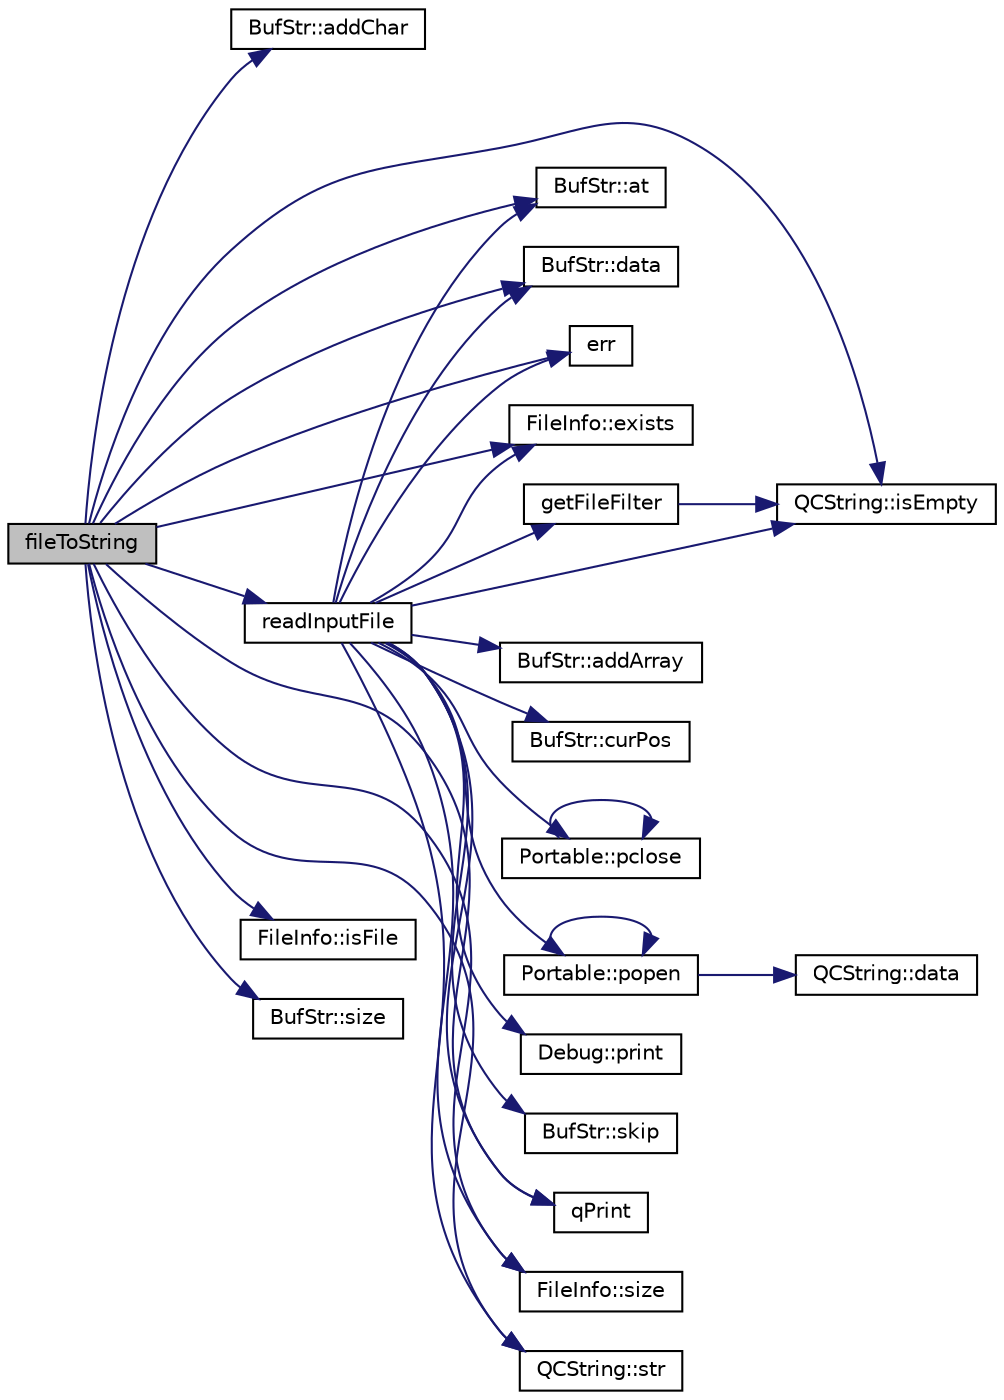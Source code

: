 digraph "fileToString"
{
 // LATEX_PDF_SIZE
  edge [fontname="Helvetica",fontsize="10",labelfontname="Helvetica",labelfontsize="10"];
  node [fontname="Helvetica",fontsize="10",shape=record];
  rankdir="LR";
  Node1 [label="fileToString",height=0.2,width=0.4,color="black", fillcolor="grey75", style="filled", fontcolor="black",tooltip=" "];
  Node1 -> Node2 [color="midnightblue",fontsize="10",style="solid"];
  Node2 [label="BufStr::addChar",height=0.2,width=0.4,color="black", fillcolor="white", style="filled",URL="$classBufStr.html#a36ec062edea86b33b794eeab37f32b1c",tooltip=" "];
  Node1 -> Node3 [color="midnightblue",fontsize="10",style="solid"];
  Node3 [label="BufStr::at",height=0.2,width=0.4,color="black", fillcolor="white", style="filled",URL="$classBufStr.html#a9e4d9a1bd1d8f92d3994aff224ebaaf8",tooltip=" "];
  Node1 -> Node4 [color="midnightblue",fontsize="10",style="solid"];
  Node4 [label="BufStr::data",height=0.2,width=0.4,color="black", fillcolor="white", style="filled",URL="$classBufStr.html#a38f1315046acdef23cab4dc53c6eda2b",tooltip=" "];
  Node1 -> Node5 [color="midnightblue",fontsize="10",style="solid"];
  Node5 [label="err",height=0.2,width=0.4,color="black", fillcolor="white", style="filled",URL="$message_8cpp.html#aede5746344fdce99647541101eaa7f06",tooltip=" "];
  Node1 -> Node6 [color="midnightblue",fontsize="10",style="solid"];
  Node6 [label="FileInfo::exists",height=0.2,width=0.4,color="black", fillcolor="white", style="filled",URL="$classFileInfo.html#a47d49db8cb8797153885c4d5b7b0911f",tooltip=" "];
  Node1 -> Node7 [color="midnightblue",fontsize="10",style="solid"];
  Node7 [label="QCString::isEmpty",height=0.2,width=0.4,color="black", fillcolor="white", style="filled",URL="$classQCString.html#a621c4090d69ad7d05ef8e5234376c3d8",tooltip=" "];
  Node1 -> Node8 [color="midnightblue",fontsize="10",style="solid"];
  Node8 [label="FileInfo::isFile",height=0.2,width=0.4,color="black", fillcolor="white", style="filled",URL="$classFileInfo.html#ab7840bb4fca4b3d9938c1b3f0e1352ef",tooltip=" "];
  Node1 -> Node9 [color="midnightblue",fontsize="10",style="solid"];
  Node9 [label="qPrint",height=0.2,width=0.4,color="black", fillcolor="white", style="filled",URL="$qcstring_8h.html#a9851ebb5ae2f65b4d2b1d08421edbfd2",tooltip=" "];
  Node1 -> Node10 [color="midnightblue",fontsize="10",style="solid"];
  Node10 [label="readInputFile",height=0.2,width=0.4,color="black", fillcolor="white", style="filled",URL="$util_8cpp.html#a072282000f8267019c6fa91b63b359c9",tooltip="read a file name fileName and optionally filter and transcode it"];
  Node10 -> Node11 [color="midnightblue",fontsize="10",style="solid"];
  Node11 [label="BufStr::addArray",height=0.2,width=0.4,color="black", fillcolor="white", style="filled",URL="$classBufStr.html#a1b51ff3c6cd8c69cd32992570ef109d4",tooltip=" "];
  Node10 -> Node3 [color="midnightblue",fontsize="10",style="solid"];
  Node10 -> Node12 [color="midnightblue",fontsize="10",style="solid"];
  Node12 [label="BufStr::curPos",height=0.2,width=0.4,color="black", fillcolor="white", style="filled",URL="$classBufStr.html#a3d71cf69bfeaa8fa67bc3b85c41c3723",tooltip=" "];
  Node10 -> Node4 [color="midnightblue",fontsize="10",style="solid"];
  Node10 -> Node5 [color="midnightblue",fontsize="10",style="solid"];
  Node10 -> Node6 [color="midnightblue",fontsize="10",style="solid"];
  Node10 -> Node13 [color="midnightblue",fontsize="10",style="solid"];
  Node13 [label="getFileFilter",height=0.2,width=0.4,color="black", fillcolor="white", style="filled",URL="$util_8cpp.html#ad4426e053bb11589c58bd5c6828817e2",tooltip=" "];
  Node13 -> Node7 [color="midnightblue",fontsize="10",style="solid"];
  Node10 -> Node7 [color="midnightblue",fontsize="10",style="solid"];
  Node10 -> Node14 [color="midnightblue",fontsize="10",style="solid"];
  Node14 [label="Portable::pclose",height=0.2,width=0.4,color="black", fillcolor="white", style="filled",URL="$namespacePortable.html#a6cde8cab8c3dc3397ea5c6030fbf6e84",tooltip=" "];
  Node14 -> Node14 [color="midnightblue",fontsize="10",style="solid"];
  Node10 -> Node15 [color="midnightblue",fontsize="10",style="solid"];
  Node15 [label="Portable::popen",height=0.2,width=0.4,color="black", fillcolor="white", style="filled",URL="$namespacePortable.html#a15b92ac03be9e8f4d95d5e881342d83c",tooltip=" "];
  Node15 -> Node16 [color="midnightblue",fontsize="10",style="solid"];
  Node16 [label="QCString::data",height=0.2,width=0.4,color="black", fillcolor="white", style="filled",URL="$classQCString.html#ac3aa3ac1a1c36d3305eba22a2eb0d098",tooltip=" "];
  Node15 -> Node15 [color="midnightblue",fontsize="10",style="solid"];
  Node10 -> Node17 [color="midnightblue",fontsize="10",style="solid"];
  Node17 [label="Debug::print",height=0.2,width=0.4,color="black", fillcolor="white", style="filled",URL="$classDebug.html#a5d86ffebf96f9f75b6c957db5f831da3",tooltip=" "];
  Node10 -> Node9 [color="midnightblue",fontsize="10",style="solid"];
  Node10 -> Node18 [color="midnightblue",fontsize="10",style="solid"];
  Node18 [label="FileInfo::size",height=0.2,width=0.4,color="black", fillcolor="white", style="filled",URL="$classFileInfo.html#a5b5da50c67491de7a7e96ee10ccb9b1a",tooltip=" "];
  Node10 -> Node19 [color="midnightblue",fontsize="10",style="solid"];
  Node19 [label="BufStr::skip",height=0.2,width=0.4,color="black", fillcolor="white", style="filled",URL="$classBufStr.html#af3a94f59f1f7326281202943ed631518",tooltip=" "];
  Node10 -> Node20 [color="midnightblue",fontsize="10",style="solid"];
  Node20 [label="QCString::str",height=0.2,width=0.4,color="black", fillcolor="white", style="filled",URL="$classQCString.html#a9824b07232eea418ab3b3e7dc3178eec",tooltip=" "];
  Node1 -> Node21 [color="midnightblue",fontsize="10",style="solid"];
  Node21 [label="BufStr::size",height=0.2,width=0.4,color="black", fillcolor="white", style="filled",URL="$classBufStr.html#a05a5b09aa190249aaa59b5ddcf0bddc6",tooltip=" "];
  Node1 -> Node18 [color="midnightblue",fontsize="10",style="solid"];
  Node1 -> Node20 [color="midnightblue",fontsize="10",style="solid"];
}
